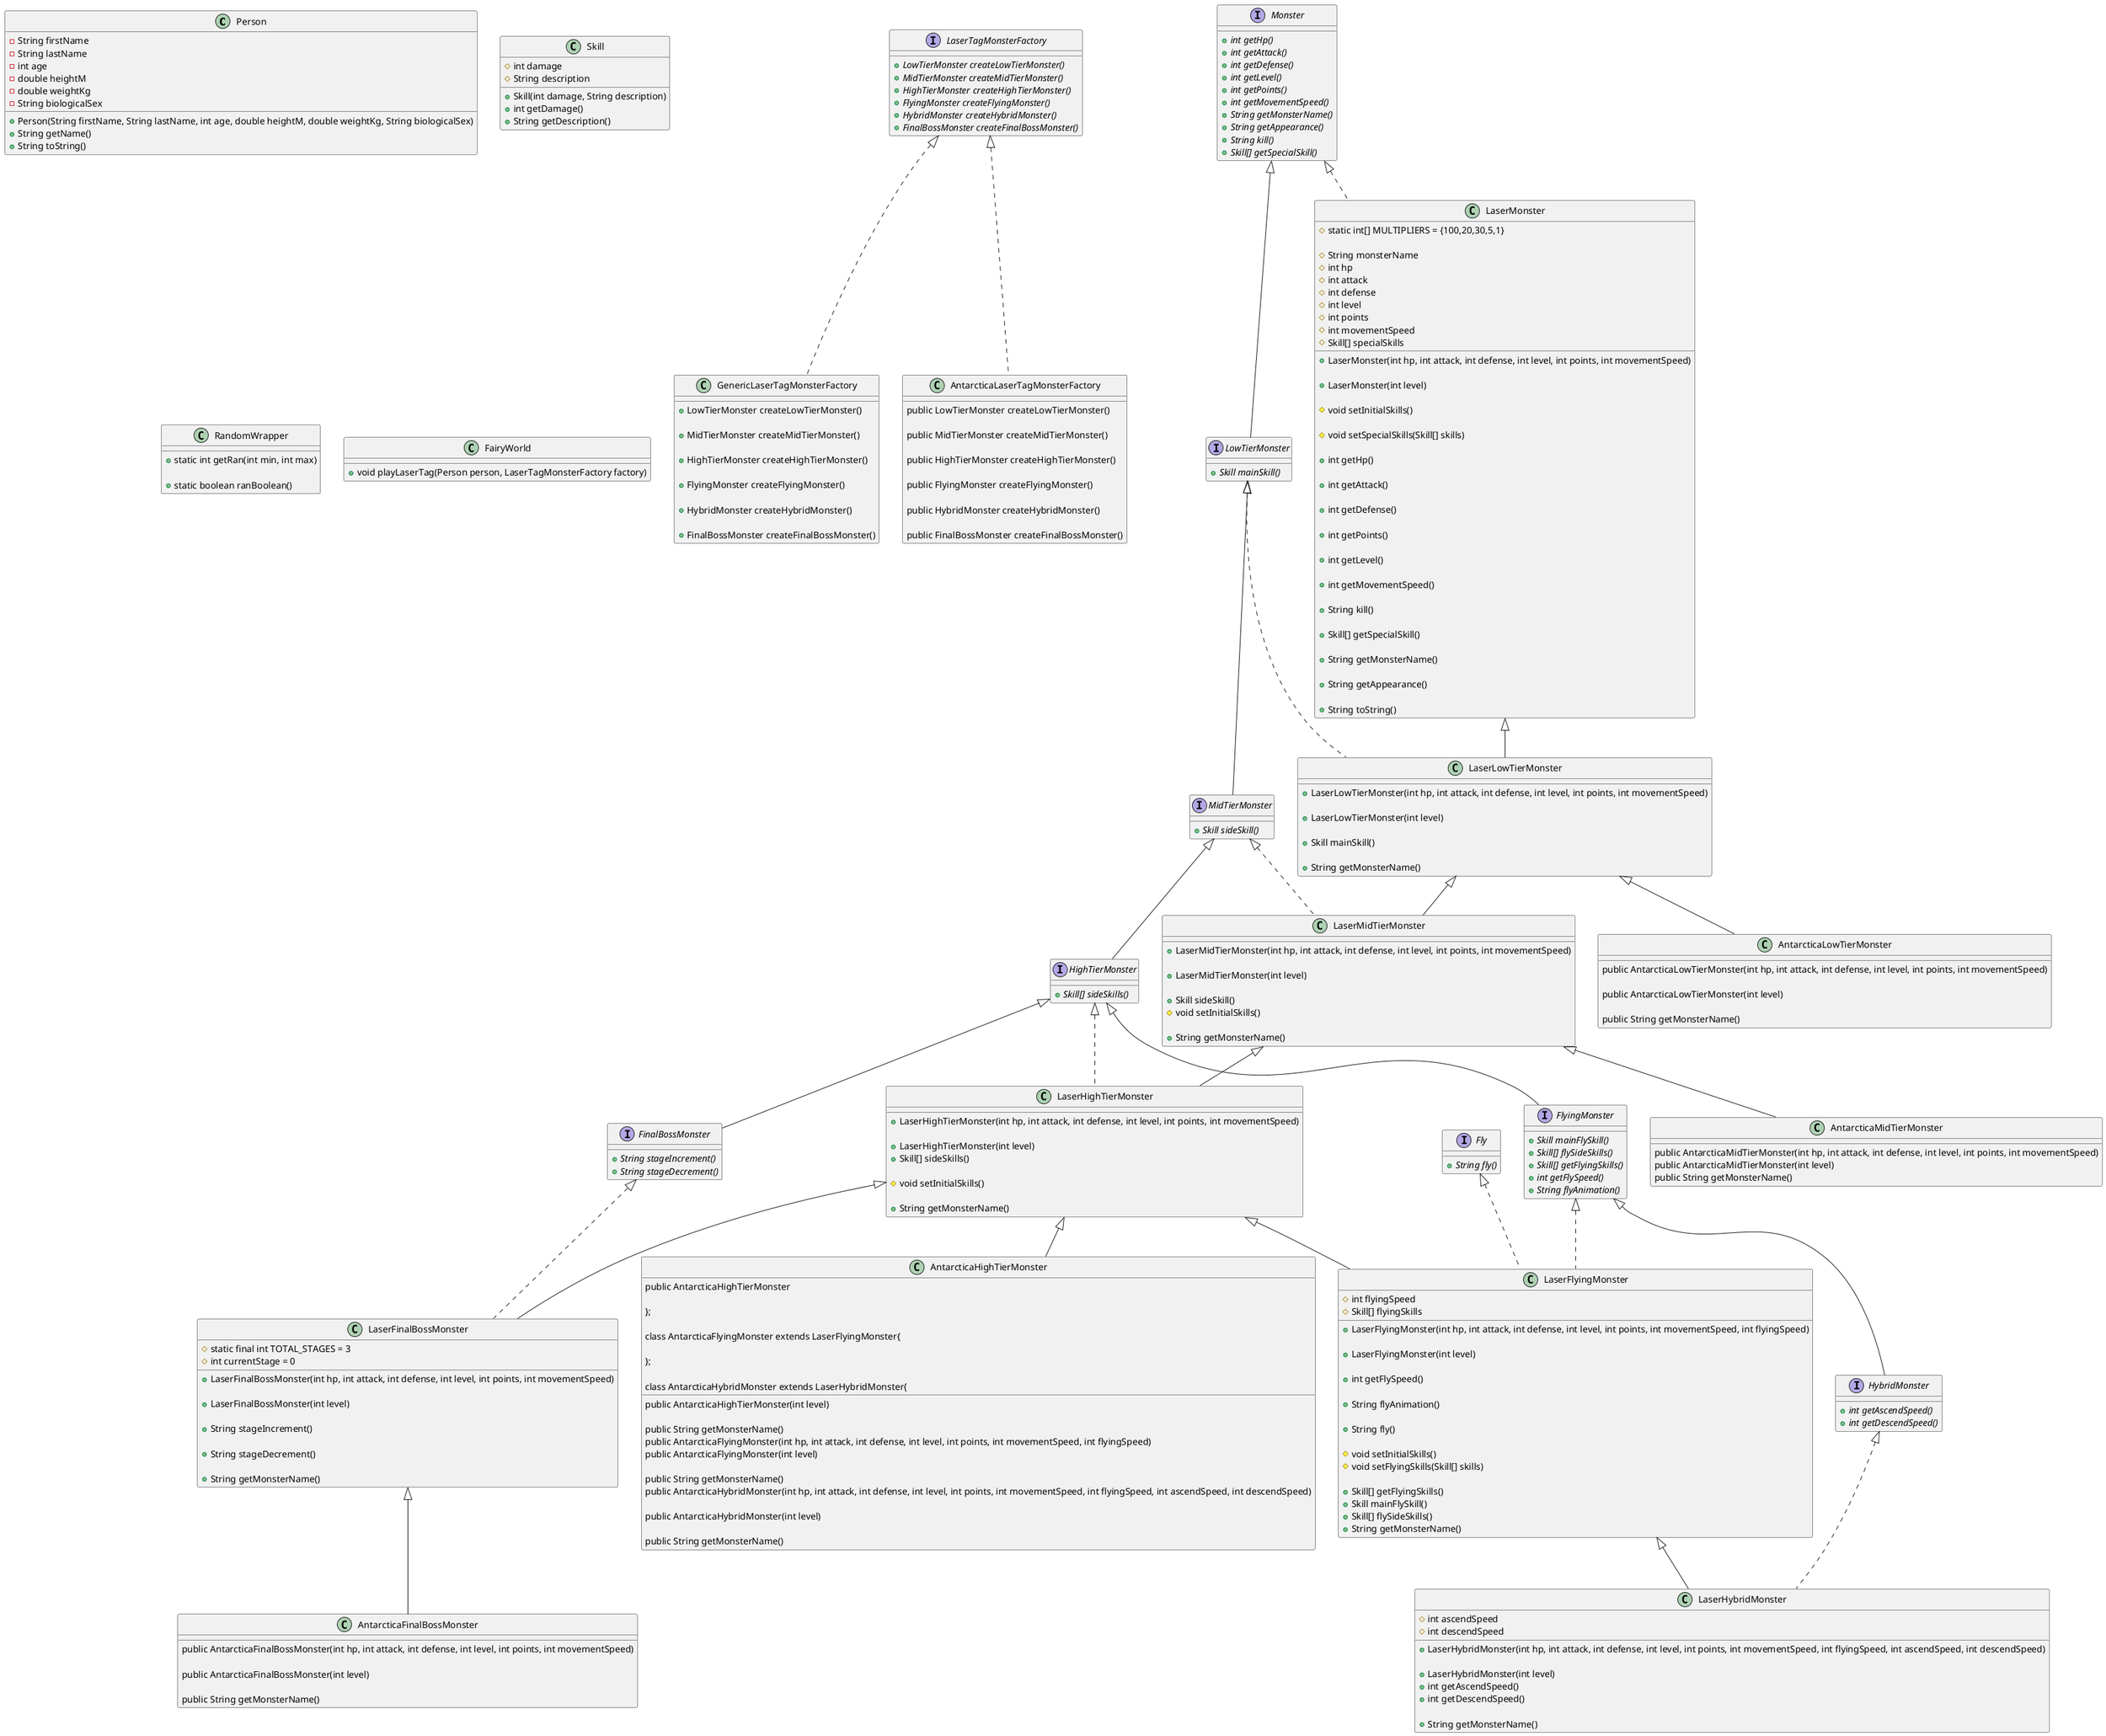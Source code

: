 @startuml fairyWorld
class Person{
    - String firstName
    - String lastName
    - int age
    - double heightM
    - double weightKg
    - String biologicalSex

    + Person(String firstName, String lastName, int age, double heightM, double weightKg, String biologicalSex)
    + String getName()
    + String toString()
}

interface LaserTagMonsterFactory{
    {abstract} + LowTierMonster createLowTierMonster()
    {abstract} + MidTierMonster createMidTierMonster()
    {abstract} + HighTierMonster createHighTierMonster()
    {abstract} + FlyingMonster createFlyingMonster()
    {abstract} + HybridMonster createHybridMonster()
    {abstract} + FinalBossMonster createFinalBossMonster()
}

class Skill{
    # int damage
    # String description

    + Skill(int damage, String description)
    + int getDamage()
    + String getDescription()
}

interface Monster{
    {abstract} + int getHp()
    {abstract} + int getAttack()
    {abstract} + int getDefense()
    {abstract} + int getLevel()
    {abstract} + int getPoints()
    {abstract} + int getMovementSpeed()
    {abstract} + String getMonsterName()
    {abstract} + String getAppearance()
    {abstract} + String kill() 
    {abstract} + Skill[] getSpecialSkill()
}


interface LowTierMonster extends Monster{
    {abstract} + Skill mainSkill()
}

interface MidTierMonster extends LowTierMonster{
    {abstract} + Skill sideSkill()
}

interface HighTierMonster extends MidTierMonster{
    {abstract} + Skill[] sideSkills()
}

interface FlyingMonster extends HighTierMonster{
    {abstract} + Skill mainFlySkill()
    {abstract} + Skill[] flySideSkills()
    {abstract} + Skill[] getFlyingSkills()
    {abstract} + int getFlySpeed()
    {abstract} + String flyAnimation()
}

interface HybridMonster extends FlyingMonster{
    {abstract} + int getAscendSpeed()
    {abstract} + int getDescendSpeed()
}

interface Fly{
    {abstract} + String fly()
}

interface FinalBossMonster extends HighTierMonster{
    {abstract} + String stageIncrement()
    {abstract} + String stageDecrement()
}

class LaserMonster implements Monster{
    # static int[] MULTIPLIERS = {100,20,30,5,1}

    # String monsterName
    # int hp
    # int attack
    # int defense
    # int level
    # int points
    # int movementSpeed
    # Skill[] specialSkills

    + LaserMonster(int hp, int attack, int defense, int level, int points, int movementSpeed)

    + LaserMonster(int level)

    # void setInitialSkills()

    # void setSpecialSkills(Skill[] skills)

    + int getHp()

    + int getAttack()

    + int getDefense()

    + int getPoints()

    + int getLevel()

    + int getMovementSpeed()

    + String kill()

    + Skill[] getSpecialSkill()

    + String getMonsterName()

    + String getAppearance()

    + String toString()
}

class LaserLowTierMonster extends LaserMonster implements LowTierMonster{
    + LaserLowTierMonster(int hp, int attack, int defense, int level, int points, int movementSpeed)

    + LaserLowTierMonster(int level)

    + Skill mainSkill()

    + String getMonsterName()
}

class LaserMidTierMonster extends LaserLowTierMonster implements MidTierMonster{

    + LaserMidTierMonster(int hp, int attack, int defense, int level, int points, int movementSpeed)

    + LaserMidTierMonster(int level)

    + Skill sideSkill()
    # void setInitialSkills()

    + String getMonsterName()
}

class LaserHighTierMonster extends LaserMidTierMonster implements HighTierMonster{
    + LaserHighTierMonster(int hp, int attack, int defense, int level, int points, int movementSpeed)

    + LaserHighTierMonster(int level)
    

    + Skill[] sideSkills()

    # void setInitialSkills()

    + String getMonsterName()
}

class LaserFlyingMonster extends LaserHighTierMonster implements Fly, FlyingMonster{
    # int flyingSpeed
    # Skill[] flyingSkills

    + LaserFlyingMonster(int hp, int attack, int defense, int level, int points, int movementSpeed, int flyingSpeed)

    + LaserFlyingMonster(int level)

    + int getFlySpeed()

    + String flyAnimation()

    + String fly()

    # void setInitialSkills()
    # void setFlyingSkills(Skill[] skills)

    + Skill[] getFlyingSkills()
    + Skill mainFlySkill()
    + Skill[] flySideSkills()
    + String getMonsterName()
}

class LaserHybridMonster extends LaserFlyingMonster implements HybridMonster{
    # int ascendSpeed
    # int descendSpeed

    + LaserHybridMonster(int hp, int attack, int defense, int level, int points, int movementSpeed, int flyingSpeed, int ascendSpeed, int descendSpeed)

    + LaserHybridMonster(int level)
    + int getAscendSpeed()
    + int getDescendSpeed()

    + String getMonsterName()
}

class LaserFinalBossMonster extends LaserHighTierMonster implements FinalBossMonster{
    # static final int TOTAL_STAGES = 3
    # int currentStage = 0

    + LaserFinalBossMonster(int hp, int attack, int defense, int level, int points, int movementSpeed)

    + LaserFinalBossMonster(int level)

    + String stageIncrement()

    + String stageDecrement()

    + String getMonsterName()
}

class RandomWrapper{
    + static int getRan(int min, int max)

    + static boolean ranBoolean()
}

class GenericLaserTagMonsterFactory implements LaserTagMonsterFactory{
    + LowTierMonster createLowTierMonster()

    + MidTierMonster createMidTierMonster()

    + HighTierMonster createHighTierMonster()

    + FlyingMonster createFlyingMonster()

    + HybridMonster createHybridMonster()

    + FinalBossMonster createFinalBossMonster()
}

class AntarcticaLowTierMonster extends LaserLowTierMonster{
    public AntarcticaLowTierMonster(int hp, int attack, int defense, int level, int points, int movementSpeed)

    public AntarcticaLowTierMonster(int level)

    public String getMonsterName()
}

class AntarcticaMidTierMonster extends LaserMidTierMonster{

    public AntarcticaMidTierMonster(int hp, int attack, int defense, int level, int points, int movementSpeed)
    public AntarcticaMidTierMonster(int level)
    public String getMonsterName()
}

class AntarcticaHighTierMonster extends LaserHighTierMonster{
    public AntarcticaHighTierMonster
    public AntarcticaHighTierMonster(int level)

    public String getMonsterName()
};

class AntarcticaFlyingMonster extends LaserFlyingMonster{
    public AntarcticaFlyingMonster(int hp, int attack, int defense, int level, int points, int movementSpeed, int flyingSpeed)
    public AntarcticaFlyingMonster(int level)

    public String getMonsterName()
};

class AntarcticaHybridMonster extends LaserHybridMonster{
    public AntarcticaHybridMonster(int hp, int attack, int defense, int level, int points, int movementSpeed, int flyingSpeed, int ascendSpeed, int descendSpeed)

    public AntarcticaHybridMonster(int level)

    public String getMonsterName()
}

class AntarcticaFinalBossMonster extends LaserFinalBossMonster{
    public AntarcticaFinalBossMonster(int hp, int attack, int defense, int level, int points, int movementSpeed)

    public AntarcticaFinalBossMonster(int level)

    public String getMonsterName()
}

class AntarcticaLaserTagMonsterFactory implements LaserTagMonsterFactory {
    public LowTierMonster createLowTierMonster()

    public MidTierMonster createMidTierMonster()

    public HighTierMonster createHighTierMonster()

    public FlyingMonster createFlyingMonster()

    public HybridMonster createHybridMonster()

    public FinalBossMonster createFinalBossMonster()
}
class FairyWorld{
    + void playLaserTag(Person person, LaserTagMonsterFactory factory)
}
@enduml